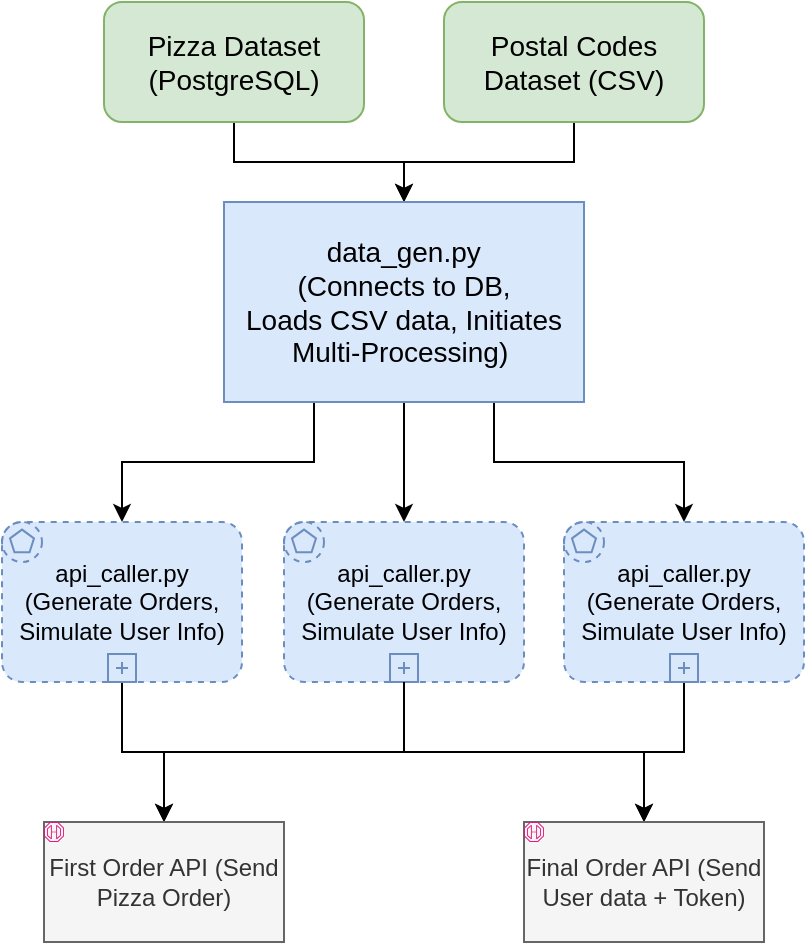<mxfile version="24.7.7">
  <diagram name="Page-1" id="p7fXe_zeEu5JoQGk8zQr">
    <mxGraphModel dx="724" dy="431" grid="1" gridSize="10" guides="1" tooltips="1" connect="1" arrows="1" fold="1" page="1" pageScale="1" pageWidth="850" pageHeight="1100" math="0" shadow="0">
      <root>
        <mxCell id="0" />
        <mxCell id="1" parent="0" />
        <mxCell id="LQ8B1Hqz2sIYhNUN1L1J-29" style="edgeStyle=orthogonalEdgeStyle;rounded=0;orthogonalLoop=1;jettySize=auto;html=1;exitX=0.5;exitY=1;exitDx=0;exitDy=0;" edge="1" parent="1" source="LQ8B1Hqz2sIYhNUN1L1J-1" target="LQ8B1Hqz2sIYhNUN1L1J-5">
          <mxGeometry relative="1" as="geometry" />
        </mxCell>
        <mxCell id="LQ8B1Hqz2sIYhNUN1L1J-1" value="&lt;font style=&quot;font-size: 14px;&quot;&gt;Pizza Dataset (PostgreSQL)&lt;/font&gt;" style="rounded=1;whiteSpace=wrap;html=1;fillColor=#d5e8d4;strokeColor=#82b366;" vertex="1" parent="1">
          <mxGeometry x="270" y="30" width="130" height="60" as="geometry" />
        </mxCell>
        <mxCell id="LQ8B1Hqz2sIYhNUN1L1J-27" value="" style="edgeStyle=orthogonalEdgeStyle;rounded=0;orthogonalLoop=1;jettySize=auto;html=1;" edge="1" parent="1" source="LQ8B1Hqz2sIYhNUN1L1J-3" target="LQ8B1Hqz2sIYhNUN1L1J-5">
          <mxGeometry relative="1" as="geometry" />
        </mxCell>
        <mxCell id="LQ8B1Hqz2sIYhNUN1L1J-3" value="&lt;font style=&quot;font-size: 14px;&quot;&gt;Postal Codes Dataset (CSV)&lt;/font&gt;" style="rounded=1;whiteSpace=wrap;html=1;fillColor=#d5e8d4;strokeColor=#82b366;" vertex="1" parent="1">
          <mxGeometry x="440" y="30" width="130" height="60" as="geometry" />
        </mxCell>
        <mxCell id="LQ8B1Hqz2sIYhNUN1L1J-16" style="edgeStyle=orthogonalEdgeStyle;rounded=0;orthogonalLoop=1;jettySize=auto;html=1;exitX=0.25;exitY=1;exitDx=0;exitDy=0;" edge="1" parent="1" source="LQ8B1Hqz2sIYhNUN1L1J-5" target="LQ8B1Hqz2sIYhNUN1L1J-10">
          <mxGeometry relative="1" as="geometry" />
        </mxCell>
        <mxCell id="LQ8B1Hqz2sIYhNUN1L1J-25" style="edgeStyle=orthogonalEdgeStyle;rounded=0;orthogonalLoop=1;jettySize=auto;html=1;exitX=0.5;exitY=1;exitDx=0;exitDy=0;" edge="1" parent="1" source="LQ8B1Hqz2sIYhNUN1L1J-5" target="LQ8B1Hqz2sIYhNUN1L1J-22">
          <mxGeometry relative="1" as="geometry" />
        </mxCell>
        <mxCell id="LQ8B1Hqz2sIYhNUN1L1J-26" style="edgeStyle=orthogonalEdgeStyle;rounded=0;orthogonalLoop=1;jettySize=auto;html=1;exitX=0.75;exitY=1;exitDx=0;exitDy=0;entryX=0.5;entryY=0;entryDx=0;entryDy=0;" edge="1" parent="1" source="LQ8B1Hqz2sIYhNUN1L1J-5" target="LQ8B1Hqz2sIYhNUN1L1J-24">
          <mxGeometry relative="1" as="geometry" />
        </mxCell>
        <mxCell id="LQ8B1Hqz2sIYhNUN1L1J-5" value="&lt;span style=&quot;font-size: 14px;&quot;&gt;&lt;span style=&quot;font-weight: bold; font-size: 13px;&quot;&gt;&amp;nbsp;&lt;/span&gt;&lt;font style=&quot;font-size: 14px;&quot;&gt;data_gen.py&amp;nbsp;&lt;/font&gt;&lt;/span&gt;&lt;div style=&quot;font-size: 14px;&quot;&gt;&lt;font style=&quot;font-size: 14px;&quot;&gt;(Connects &lt;span style=&quot;&quot; class=&quot;hljs-keyword&quot;&gt;to&lt;/span&gt; DB, Loads&amp;nbsp;CSV data, Initiates Multi&lt;span style=&quot;&quot; class=&quot;hljs-operator&quot;&gt;-&lt;/span&gt;Processing)&amp;nbsp;&lt;/font&gt;&lt;/div&gt;" style="rounded=0;whiteSpace=wrap;html=1;fillColor=#dae8fc;strokeColor=#6c8ebf;" vertex="1" parent="1">
          <mxGeometry x="330" y="130" width="180" height="100" as="geometry" />
        </mxCell>
        <mxCell id="LQ8B1Hqz2sIYhNUN1L1J-8" value="" style="shape=image;html=1;verticalAlign=top;verticalLabelPosition=bottom;labelBackgroundColor=#ffffff;imageAspect=0;aspect=fixed;image=https://cdn0.iconfinder.com/data/icons/long-shadow-web-icons/512/python-128.png" vertex="1" parent="1">
          <mxGeometry x="330" y="130" width="30" height="30" as="geometry" />
        </mxCell>
        <mxCell id="LQ8B1Hqz2sIYhNUN1L1J-43" style="edgeStyle=orthogonalEdgeStyle;rounded=0;orthogonalLoop=1;jettySize=auto;html=1;exitX=0.5;exitY=1;exitDx=0;exitDy=0;exitPerimeter=0;entryX=0.5;entryY=0;entryDx=0;entryDy=0;" edge="1" parent="1" source="LQ8B1Hqz2sIYhNUN1L1J-10" target="LQ8B1Hqz2sIYhNUN1L1J-30">
          <mxGeometry relative="1" as="geometry" />
        </mxCell>
        <mxCell id="LQ8B1Hqz2sIYhNUN1L1J-10" value="api_caller.py (Generate Orders, Simulate &lt;span class=&quot;hljs-keyword&quot;&gt;User&lt;/span&gt; Info)" style="points=[[0.25,0,0],[0.5,0,0],[0.75,0,0],[1,0.25,0],[1,0.5,0],[1,0.75,0],[0.75,1,0],[0.5,1,0],[0.25,1,0],[0,0.75,0],[0,0.5,0],[0,0.25,0]];shape=mxgraph.bpmn.task;whiteSpace=wrap;rectStyle=rounded;size=10;html=1;container=1;expand=0;collapsible=0;taskMarker=abstract;bpmnShapeType=subprocess;isLoopSub=1;outline=eventNonint;symbol=multiple;fillColor=#dae8fc;strokeColor=#6c8ebf;" vertex="1" parent="1">
          <mxGeometry x="219" y="290" width="120" height="80" as="geometry" />
        </mxCell>
        <mxCell id="LQ8B1Hqz2sIYhNUN1L1J-19" value="" style="shape=image;html=1;verticalAlign=top;verticalLabelPosition=bottom;labelBackgroundColor=#ffffff;imageAspect=0;aspect=fixed;image=https://cdn0.iconfinder.com/data/icons/long-shadow-web-icons/512/python-128.png" vertex="1" parent="LQ8B1Hqz2sIYhNUN1L1J-10">
          <mxGeometry x="50" width="20" height="20" as="geometry" />
        </mxCell>
        <mxCell id="LQ8B1Hqz2sIYhNUN1L1J-44" style="edgeStyle=orthogonalEdgeStyle;rounded=0;orthogonalLoop=1;jettySize=auto;html=1;exitX=0.5;exitY=1;exitDx=0;exitDy=0;exitPerimeter=0;entryX=0.5;entryY=0;entryDx=0;entryDy=0;" edge="1" parent="1" source="LQ8B1Hqz2sIYhNUN1L1J-21" target="LQ8B1Hqz2sIYhNUN1L1J-30">
          <mxGeometry relative="1" as="geometry" />
        </mxCell>
        <mxCell id="LQ8B1Hqz2sIYhNUN1L1J-21" value="api_caller.py (Generate Orders, Simulate &lt;span class=&quot;hljs-keyword&quot;&gt;User&lt;/span&gt; Info)" style="points=[[0.25,0,0],[0.5,0,0],[0.75,0,0],[1,0.25,0],[1,0.5,0],[1,0.75,0],[0.75,1,0],[0.5,1,0],[0.25,1,0],[0,0.75,0],[0,0.5,0],[0,0.25,0]];shape=mxgraph.bpmn.task;whiteSpace=wrap;rectStyle=rounded;size=10;html=1;container=1;expand=0;collapsible=0;taskMarker=abstract;bpmnShapeType=subprocess;isLoopSub=1;outline=eventNonint;symbol=multiple;fillColor=#dae8fc;strokeColor=#6c8ebf;" vertex="1" parent="1">
          <mxGeometry x="360" y="290" width="120" height="80" as="geometry" />
        </mxCell>
        <mxCell id="LQ8B1Hqz2sIYhNUN1L1J-22" value="" style="shape=image;html=1;verticalAlign=top;verticalLabelPosition=bottom;labelBackgroundColor=#ffffff;imageAspect=0;aspect=fixed;image=https://cdn0.iconfinder.com/data/icons/long-shadow-web-icons/512/python-128.png" vertex="1" parent="LQ8B1Hqz2sIYhNUN1L1J-21">
          <mxGeometry x="50" width="20" height="20" as="geometry" />
        </mxCell>
        <mxCell id="LQ8B1Hqz2sIYhNUN1L1J-46" style="edgeStyle=orthogonalEdgeStyle;rounded=0;orthogonalLoop=1;jettySize=auto;html=1;exitX=0.5;exitY=1;exitDx=0;exitDy=0;exitPerimeter=0;entryX=0.5;entryY=0;entryDx=0;entryDy=0;" edge="1" parent="1" source="LQ8B1Hqz2sIYhNUN1L1J-23" target="LQ8B1Hqz2sIYhNUN1L1J-31">
          <mxGeometry relative="1" as="geometry" />
        </mxCell>
        <mxCell id="LQ8B1Hqz2sIYhNUN1L1J-23" value="api_caller.py (Generate Orders, Simulate &lt;span class=&quot;hljs-keyword&quot;&gt;User&lt;/span&gt; Info)" style="points=[[0.25,0,0],[0.5,0,0],[0.75,0,0],[1,0.25,0],[1,0.5,0],[1,0.75,0],[0.75,1,0],[0.5,1,0],[0.25,1,0],[0,0.75,0],[0,0.5,0],[0,0.25,0]];shape=mxgraph.bpmn.task;whiteSpace=wrap;rectStyle=rounded;size=10;html=1;container=1;expand=0;collapsible=0;taskMarker=abstract;bpmnShapeType=subprocess;isLoopSub=1;outline=eventNonint;symbol=multiple;fillColor=#dae8fc;strokeColor=#6c8ebf;" vertex="1" parent="1">
          <mxGeometry x="500" y="290" width="120" height="80" as="geometry" />
        </mxCell>
        <mxCell id="LQ8B1Hqz2sIYhNUN1L1J-24" value="" style="shape=image;html=1;verticalAlign=top;verticalLabelPosition=bottom;labelBackgroundColor=#ffffff;imageAspect=0;aspect=fixed;image=https://cdn0.iconfinder.com/data/icons/long-shadow-web-icons/512/python-128.png" vertex="1" parent="LQ8B1Hqz2sIYhNUN1L1J-23">
          <mxGeometry x="50" width="20" height="20" as="geometry" />
        </mxCell>
        <mxCell id="LQ8B1Hqz2sIYhNUN1L1J-45" style="edgeStyle=orthogonalEdgeStyle;rounded=0;orthogonalLoop=1;jettySize=auto;html=1;exitX=0.5;exitY=1;exitDx=0;exitDy=0;exitPerimeter=0;entryX=0.5;entryY=0;entryDx=0;entryDy=0;" edge="1" parent="1" source="LQ8B1Hqz2sIYhNUN1L1J-21" target="LQ8B1Hqz2sIYhNUN1L1J-31">
          <mxGeometry relative="1" as="geometry" />
        </mxCell>
        <mxCell id="LQ8B1Hqz2sIYhNUN1L1J-48" value="" style="group;fillColor=#f5f5f5;fontColor=#333333;strokeColor=#666666;" vertex="1" connectable="0" parent="1">
          <mxGeometry x="240" y="440" width="120" height="60" as="geometry" />
        </mxCell>
        <mxCell id="LQ8B1Hqz2sIYhNUN1L1J-30" value="&lt;span class=&quot;hljs-keyword&quot;&gt;First&lt;/span&gt; &lt;span class=&quot;hljs-keyword&quot;&gt;Order&lt;/span&gt; API (Send Pizza Order)" style="rounded=0;whiteSpace=wrap;html=1;fillColor=#f5f5f5;fontColor=#333333;strokeColor=#666666;" vertex="1" parent="LQ8B1Hqz2sIYhNUN1L1J-48">
          <mxGeometry width="120" height="60" as="geometry" />
        </mxCell>
        <mxCell id="LQ8B1Hqz2sIYhNUN1L1J-32" value="" style="sketch=0;outlineConnect=0;fontColor=#232F3E;gradientColor=none;fillColor=#E7157B;strokeColor=none;dashed=0;verticalLabelPosition=bottom;verticalAlign=top;align=center;html=1;fontSize=12;fontStyle=0;aspect=fixed;pointerEvents=1;shape=mxgraph.aws4.endpoint;" vertex="1" parent="LQ8B1Hqz2sIYhNUN1L1J-48">
          <mxGeometry width="10" height="10" as="geometry" />
        </mxCell>
        <mxCell id="LQ8B1Hqz2sIYhNUN1L1J-49" value="" style="group;" vertex="1" connectable="0" parent="1">
          <mxGeometry x="480" y="440" width="120" height="60" as="geometry" />
        </mxCell>
        <mxCell id="LQ8B1Hqz2sIYhNUN1L1J-31" value="&lt;span class=&quot;hljs-keyword&quot;&gt;Final Order&lt;/span&gt; API (Send User data + Token)" style="rounded=0;whiteSpace=wrap;html=1;fillColor=#f5f5f5;fontColor=#333333;strokeColor=#666666;" vertex="1" parent="LQ8B1Hqz2sIYhNUN1L1J-49">
          <mxGeometry width="120" height="60" as="geometry" />
        </mxCell>
        <mxCell id="LQ8B1Hqz2sIYhNUN1L1J-33" value="" style="sketch=0;outlineConnect=0;fontColor=#232F3E;gradientColor=none;fillColor=#E7157B;strokeColor=none;dashed=0;verticalLabelPosition=bottom;verticalAlign=top;align=center;html=1;fontSize=12;fontStyle=0;aspect=fixed;pointerEvents=1;shape=mxgraph.aws4.endpoint;" vertex="1" parent="LQ8B1Hqz2sIYhNUN1L1J-49">
          <mxGeometry width="10" height="10" as="geometry" />
        </mxCell>
      </root>
    </mxGraphModel>
  </diagram>
</mxfile>
